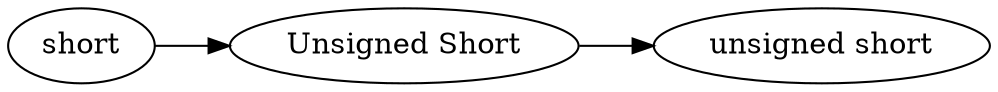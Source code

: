 digraph "short" {
rankdir = LR
6
6 -> 7
7 -> 8

6 [label="short",comment="name: \"short\", typeName: \"\", id: 6, branchId: 0, recurseId: -1, attributes: 0, notes: \"\""];
7 [label="Unsigned Short",comment="name: \"Unsigned Short\", typeName: \"\", id: 7, branchId: 0, recurseId: -1, attributes: 0, notes: \"\""];
8 [label="unsigned short",comment="name: \"unsigned short\", typeName: \"\", id: 8, branchId: 0, recurseId: -1, attributes: 512, notes: \"\""];
{ rank = max;8}

}
